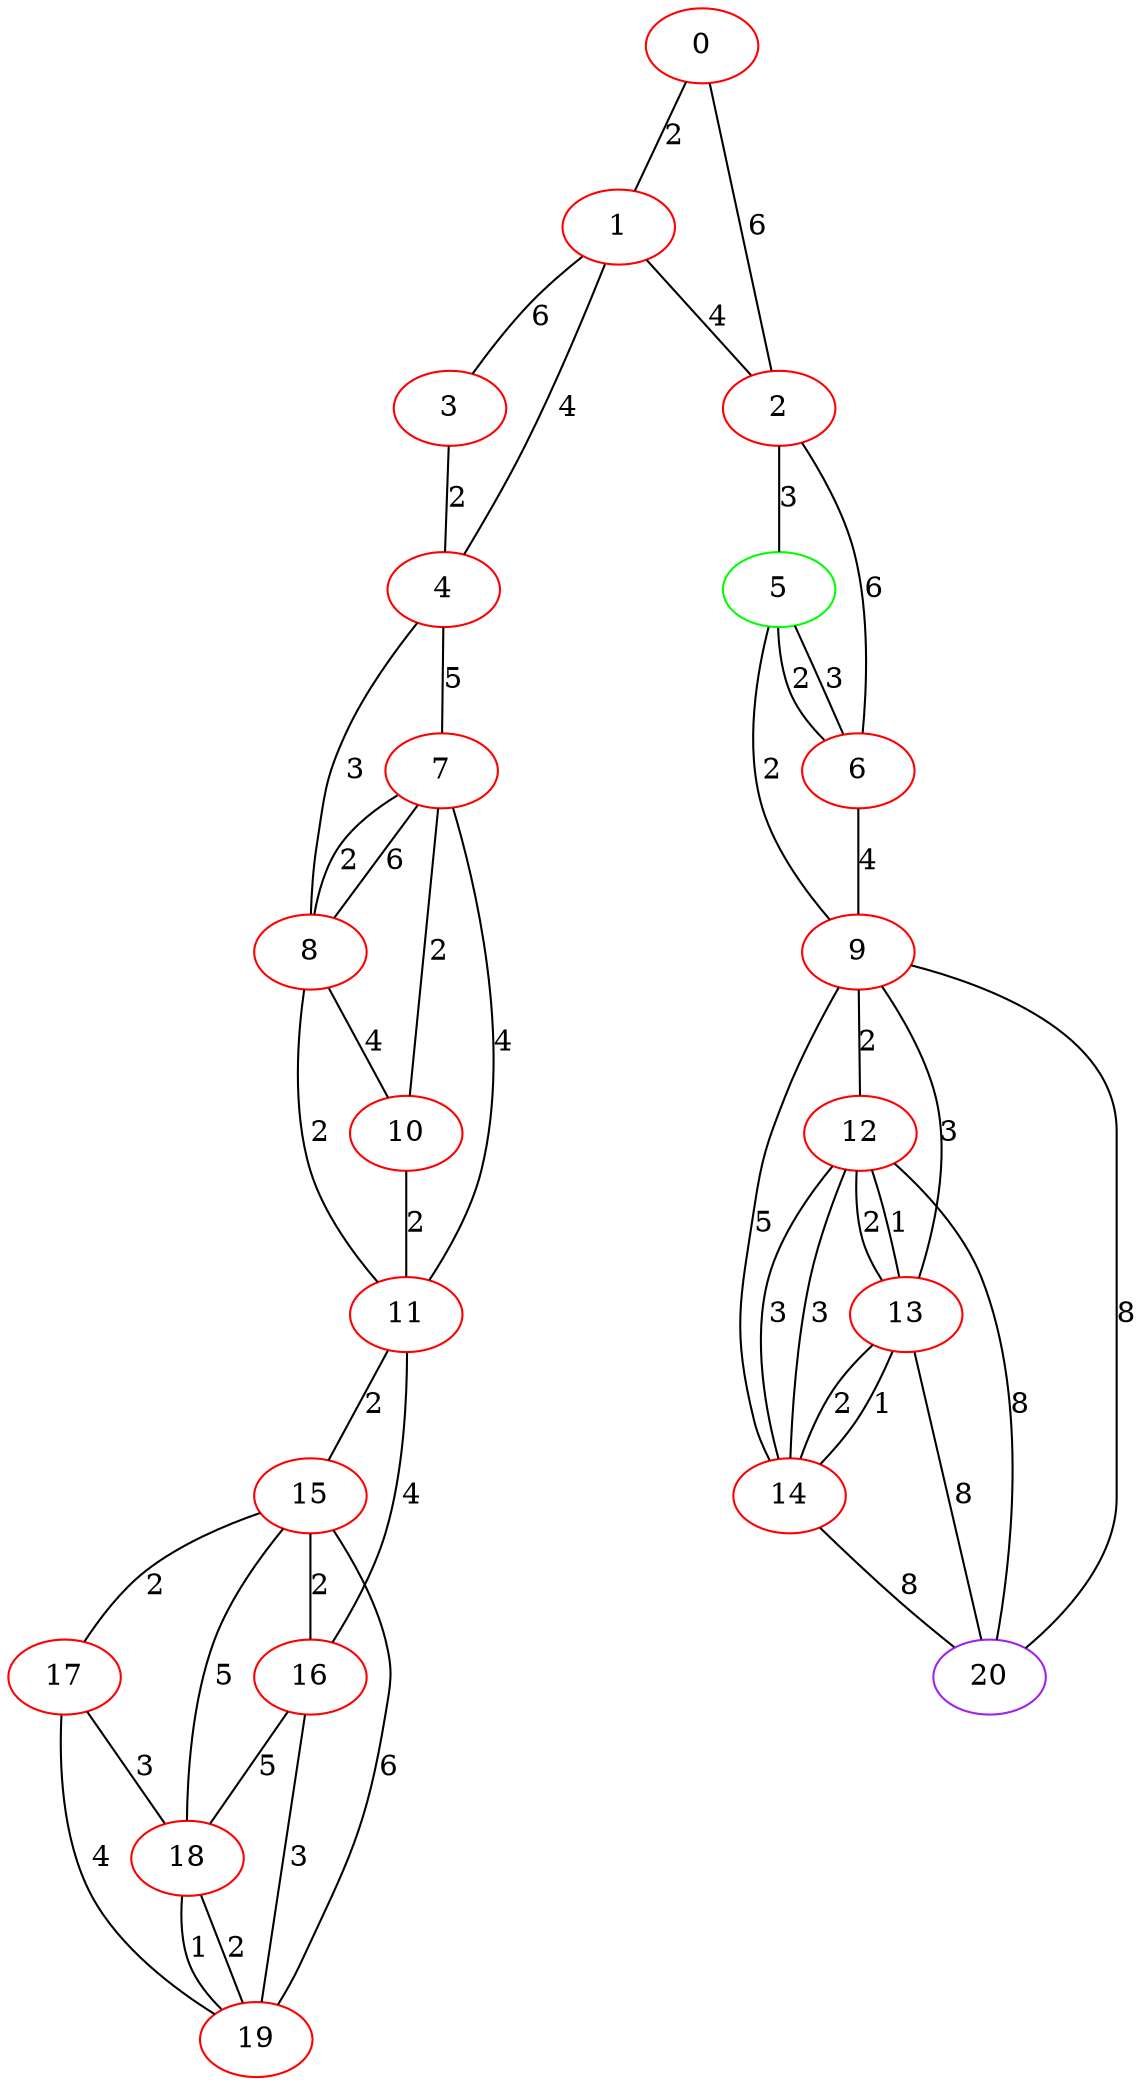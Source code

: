 graph "" {
0 [color=red, weight=1];
1 [color=red, weight=1];
2 [color=red, weight=1];
3 [color=red, weight=1];
4 [color=red, weight=1];
5 [color=green, weight=2];
6 [color=red, weight=1];
7 [color=red, weight=1];
8 [color=red, weight=1];
9 [color=red, weight=1];
10 [color=red, weight=1];
11 [color=red, weight=1];
12 [color=red, weight=1];
13 [color=red, weight=1];
14 [color=red, weight=1];
15 [color=red, weight=1];
16 [color=red, weight=1];
17 [color=red, weight=1];
18 [color=red, weight=1];
19 [color=red, weight=1];
20 [color=purple, weight=4];
0 -- 1  [key=0, label=2];
0 -- 2  [key=0, label=6];
1 -- 2  [key=0, label=4];
1 -- 3  [key=0, label=6];
1 -- 4  [key=0, label=4];
2 -- 5  [key=0, label=3];
2 -- 6  [key=0, label=6];
3 -- 4  [key=0, label=2];
4 -- 8  [key=0, label=3];
4 -- 7  [key=0, label=5];
5 -- 9  [key=0, label=2];
5 -- 6  [key=0, label=2];
5 -- 6  [key=1, label=3];
6 -- 9  [key=0, label=4];
7 -- 8  [key=0, label=6];
7 -- 8  [key=1, label=2];
7 -- 10  [key=0, label=2];
7 -- 11  [key=0, label=4];
8 -- 10  [key=0, label=4];
8 -- 11  [key=0, label=2];
9 -- 12  [key=0, label=2];
9 -- 13  [key=0, label=3];
9 -- 14  [key=0, label=5];
9 -- 20  [key=0, label=8];
10 -- 11  [key=0, label=2];
11 -- 16  [key=0, label=4];
11 -- 15  [key=0, label=2];
12 -- 20  [key=0, label=8];
12 -- 13  [key=0, label=2];
12 -- 13  [key=1, label=1];
12 -- 14  [key=0, label=3];
12 -- 14  [key=1, label=3];
13 -- 14  [key=0, label=1];
13 -- 14  [key=1, label=2];
13 -- 20  [key=0, label=8];
14 -- 20  [key=0, label=8];
15 -- 16  [key=0, label=2];
15 -- 17  [key=0, label=2];
15 -- 18  [key=0, label=5];
15 -- 19  [key=0, label=6];
16 -- 19  [key=0, label=3];
16 -- 18  [key=0, label=5];
17 -- 18  [key=0, label=3];
17 -- 19  [key=0, label=4];
18 -- 19  [key=0, label=2];
18 -- 19  [key=1, label=1];
}
